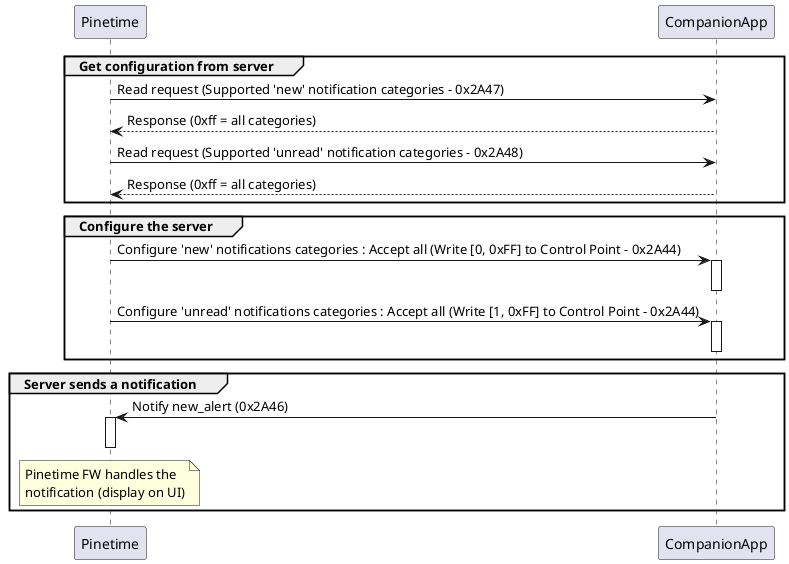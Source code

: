 @startuml
group Get configuration from server
Pinetime -> CompanionApp : Read request (Supported 'new' notification categories - 0x2A47)
CompanionApp --> Pinetime: Response (0xff = all categories)

Pinetime -> CompanionApp : Read request (Supported 'unread' notification categories - 0x2A48)
CompanionApp --> Pinetime: Response (0xff = all categories)
end

group Configure the server
Pinetime -> CompanionApp : Configure 'new' notifications categories : Accept all (Write [0, 0xFF] to Control Point - 0x2A44)
activate CompanionApp
deactivate CompanionApp
Pinetime -> CompanionApp : Configure 'unread' notifications categories : Accept all (Write [1, 0xFF] to Control Point - 0x2A44)
activate CompanionApp
deactivate CompanionApp
end

group Server sends a notification
CompanionApp -> Pinetime : Notify new_alert (0x2A46)
activate Pinetime
note over Pinetime
    Pinetime FW handles the
    notification (display on UI)
end note
deactivate Pinetime
end

@enduml